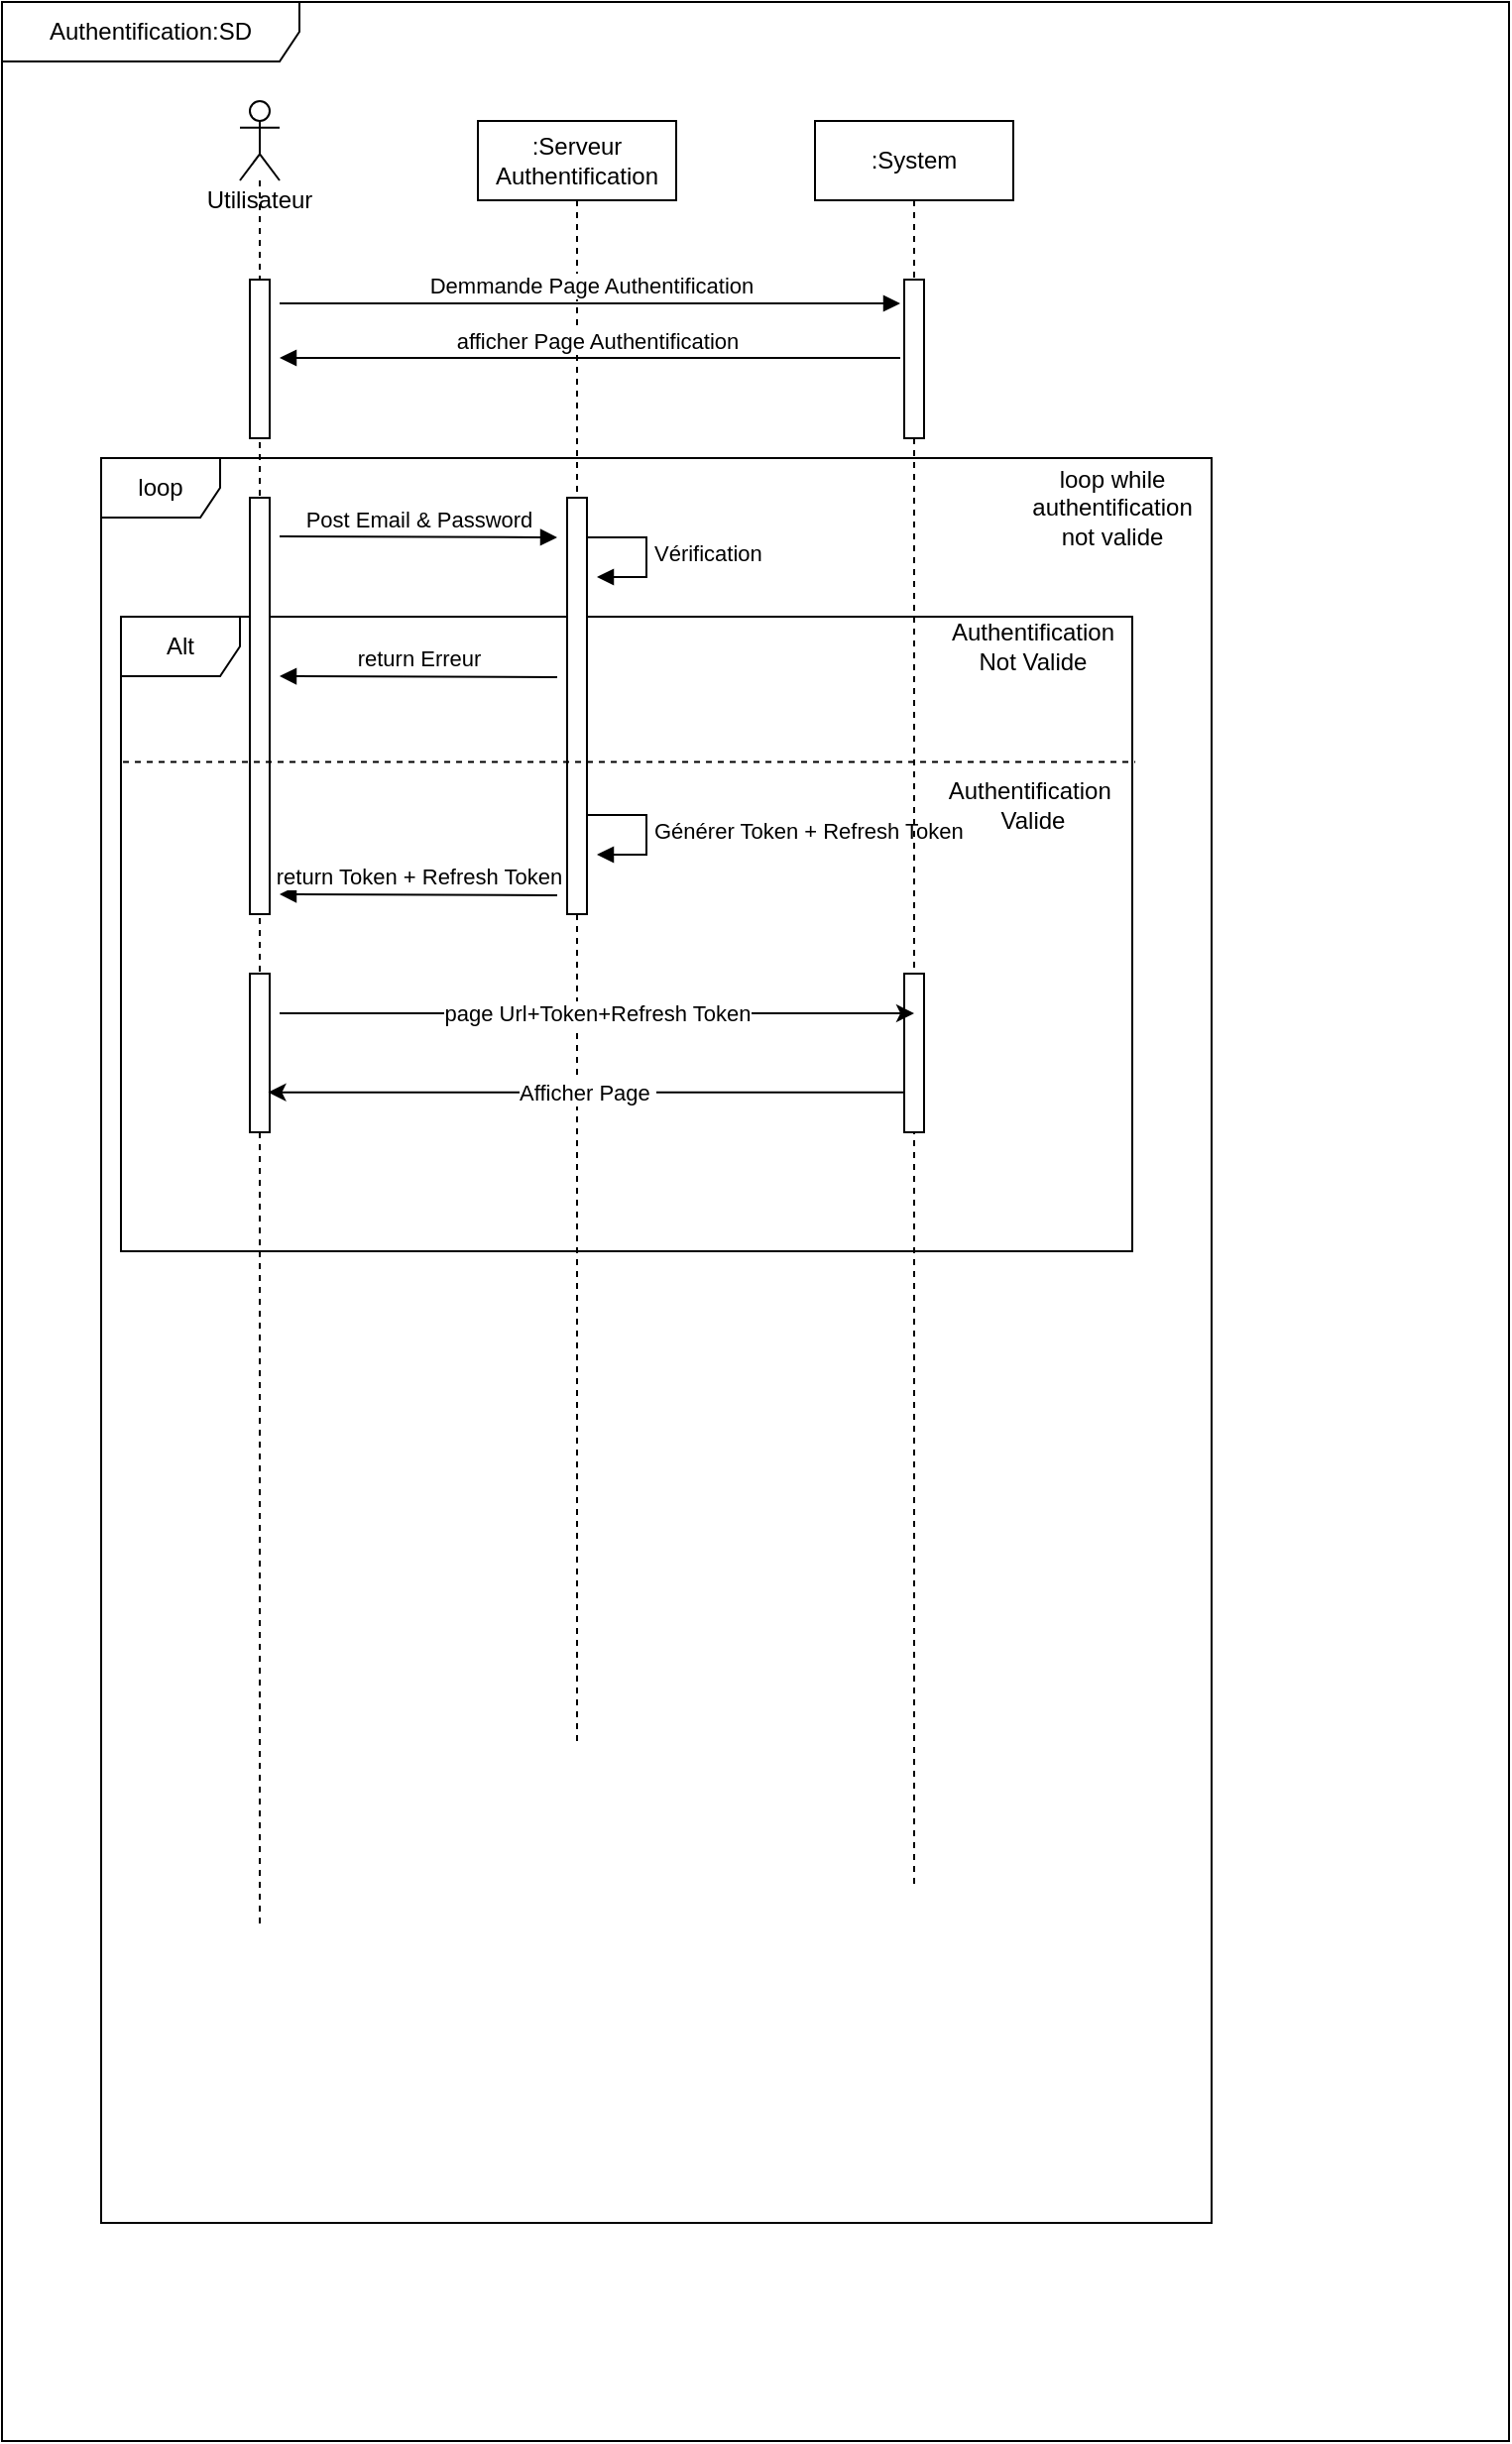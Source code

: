 <mxfile version="20.8.16" type="device"><diagram id="kgpKYQtTHZ0yAKxKKP6v" name="Page-1"><mxGraphModel dx="864" dy="508" grid="1" gridSize="10" guides="1" tooltips="1" connect="1" arrows="1" fold="1" page="1" pageScale="1" pageWidth="850" pageHeight="1100" math="0" shadow="0"><root><mxCell id="0"/><mxCell id="1" parent="0"/><mxCell id="Ja5zZtOHz0QUo8LFesAK-1" value="Authentification:SD" style="shape=umlFrame;whiteSpace=wrap;html=1;width=150;height=30;" parent="1" vertex="1"><mxGeometry x="30" y="10" width="760" height="1230" as="geometry"/></mxCell><mxCell id="F6_vu34WidNGLZItm1mT-8" value="loop" style="shape=umlFrame;whiteSpace=wrap;html=1;" parent="1" vertex="1"><mxGeometry x="80" y="240" width="560" height="890" as="geometry"/></mxCell><mxCell id="F6_vu34WidNGLZItm1mT-16" value="Alt" style="shape=umlFrame;whiteSpace=wrap;html=1;" parent="1" vertex="1"><mxGeometry x="90" y="320" width="510" height="320" as="geometry"/></mxCell><mxCell id="Ja5zZtOHz0QUo8LFesAK-3" value=":Serveur Authentification" style="shape=umlLifeline;perimeter=lifelinePerimeter;whiteSpace=wrap;html=1;container=1;collapsible=0;recursiveResize=0;outlineConnect=0;" parent="1" vertex="1"><mxGeometry x="270" y="70" width="100" height="820" as="geometry"/></mxCell><mxCell id="F6_vu34WidNGLZItm1mT-7" value="afficher Page Authentification" style="html=1;verticalAlign=bottom;endArrow=block;rounded=0;entryX=-0.2;entryY=0.15;entryDx=0;entryDy=0;entryPerimeter=0;" parent="Ja5zZtOHz0QUo8LFesAK-3" edge="1"><mxGeometry x="-0.022" width="80" relative="1" as="geometry"><mxPoint x="213" y="119.5" as="sourcePoint"/><mxPoint x="-100" y="119.5" as="targetPoint"/><mxPoint as="offset"/></mxGeometry></mxCell><mxCell id="F6_vu34WidNGLZItm1mT-9" value="" style="html=1;points=[];perimeter=orthogonalPerimeter;" parent="Ja5zZtOHz0QUo8LFesAK-3" vertex="1"><mxGeometry x="45" y="190" width="10" height="210" as="geometry"/></mxCell><mxCell id="F6_vu34WidNGLZItm1mT-15" value="Vérification" style="edgeStyle=orthogonalEdgeStyle;html=1;align=left;spacingLeft=2;endArrow=block;rounded=0;entryX=1;entryY=0;" parent="Ja5zZtOHz0QUo8LFesAK-3" edge="1"><mxGeometry relative="1" as="geometry"><mxPoint x="55" y="210" as="sourcePoint"/><Array as="points"><mxPoint x="85" y="210"/></Array><mxPoint x="60" y="230" as="targetPoint"/></mxGeometry></mxCell><mxCell id="F6_vu34WidNGLZItm1mT-23" value="Générer Token + Refresh Token" style="edgeStyle=orthogonalEdgeStyle;html=1;align=left;spacingLeft=2;endArrow=block;rounded=0;entryX=1;entryY=0;" parent="Ja5zZtOHz0QUo8LFesAK-3" edge="1"><mxGeometry relative="1" as="geometry"><mxPoint x="55" y="350" as="sourcePoint"/><Array as="points"><mxPoint x="85" y="350"/></Array><mxPoint x="60" y="370" as="targetPoint"/></mxGeometry></mxCell><mxCell id="Ja5zZtOHz0QUo8LFesAK-6" value="Utilisateur" style="shape=umlLifeline;participant=umlActor;perimeter=lifelinePerimeter;whiteSpace=wrap;html=1;container=1;collapsible=0;recursiveResize=0;verticalAlign=top;spacingTop=36;outlineConnect=0;" parent="1" vertex="1"><mxGeometry x="150" y="60" width="20" height="920" as="geometry"/></mxCell><mxCell id="F6_vu34WidNGLZItm1mT-10" value="" style="html=1;points=[];perimeter=orthogonalPerimeter;" parent="Ja5zZtOHz0QUo8LFesAK-6" vertex="1"><mxGeometry x="5" y="200" width="10" height="210" as="geometry"/></mxCell><mxCell id="F6_vu34WidNGLZItm1mT-2" value="" style="html=1;points=[];perimeter=orthogonalPerimeter;" parent="Ja5zZtOHz0QUo8LFesAK-6" vertex="1"><mxGeometry x="5" y="90" width="10" height="80" as="geometry"/></mxCell><mxCell id="F6_vu34WidNGLZItm1mT-27" value="" style="html=1;points=[];perimeter=orthogonalPerimeter;" parent="Ja5zZtOHz0QUo8LFesAK-6" vertex="1"><mxGeometry x="5" y="440" width="10" height="80" as="geometry"/></mxCell><mxCell id="F6_vu34WidNGLZItm1mT-1" value=":System" style="shape=umlLifeline;perimeter=lifelinePerimeter;whiteSpace=wrap;html=1;container=1;collapsible=0;recursiveResize=0;outlineConnect=0;" parent="1" vertex="1"><mxGeometry x="440" y="70" width="100" height="890" as="geometry"/></mxCell><mxCell id="F6_vu34WidNGLZItm1mT-5" value="" style="html=1;points=[];perimeter=orthogonalPerimeter;" parent="F6_vu34WidNGLZItm1mT-1" vertex="1"><mxGeometry x="45" y="80" width="10" height="80" as="geometry"/></mxCell><mxCell id="F6_vu34WidNGLZItm1mT-28" value="" style="html=1;points=[];perimeter=orthogonalPerimeter;" parent="F6_vu34WidNGLZItm1mT-1" vertex="1"><mxGeometry x="45" y="430" width="10" height="80" as="geometry"/></mxCell><mxCell id="F6_vu34WidNGLZItm1mT-6" value="Demmande Page Authentification" style="html=1;verticalAlign=bottom;endArrow=block;rounded=0;entryX=-0.2;entryY=0.15;entryDx=0;entryDy=0;entryPerimeter=0;" parent="1" target="F6_vu34WidNGLZItm1mT-5" edge="1"><mxGeometry width="80" relative="1" as="geometry"><mxPoint x="170" y="162" as="sourcePoint"/><mxPoint x="250" y="160" as="targetPoint"/></mxGeometry></mxCell><mxCell id="F6_vu34WidNGLZItm1mT-13" value="Post Email &amp;amp; Password" style="html=1;verticalAlign=bottom;endArrow=block;rounded=0;" parent="1" edge="1"><mxGeometry width="80" relative="1" as="geometry"><mxPoint x="170" y="279.5" as="sourcePoint"/><mxPoint x="310" y="280" as="targetPoint"/></mxGeometry></mxCell><mxCell id="F6_vu34WidNGLZItm1mT-17" value="" style="endArrow=none;dashed=1;html=1;rounded=0;entryX=1.003;entryY=0.229;entryDx=0;entryDy=0;entryPerimeter=0;exitX=0.002;exitY=0.229;exitDx=0;exitDy=0;exitPerimeter=0;" parent="1" source="F6_vu34WidNGLZItm1mT-16" target="F6_vu34WidNGLZItm1mT-16" edge="1"><mxGeometry width="50" height="50" relative="1" as="geometry"><mxPoint x="90" y="520" as="sourcePoint"/><mxPoint x="140" y="470" as="targetPoint"/></mxGeometry></mxCell><mxCell id="F6_vu34WidNGLZItm1mT-18" value="Authentification Not Valide" style="text;html=1;strokeColor=none;fillColor=none;align=center;verticalAlign=middle;whiteSpace=wrap;rounded=0;" parent="1" vertex="1"><mxGeometry x="520" y="320" width="60" height="30" as="geometry"/></mxCell><mxCell id="F6_vu34WidNGLZItm1mT-19" value="Authentification&amp;nbsp; Valide" style="text;html=1;strokeColor=none;fillColor=none;align=center;verticalAlign=middle;whiteSpace=wrap;rounded=0;" parent="1" vertex="1"><mxGeometry x="520" y="400" width="60" height="30" as="geometry"/></mxCell><mxCell id="F6_vu34WidNGLZItm1mT-21" value="loop while authentification not valide" style="text;html=1;strokeColor=none;fillColor=none;align=center;verticalAlign=middle;whiteSpace=wrap;rounded=0;" parent="1" vertex="1"><mxGeometry x="560" y="250" width="60" height="30" as="geometry"/></mxCell><mxCell id="F6_vu34WidNGLZItm1mT-22" value="return Erreur" style="html=1;verticalAlign=bottom;endArrow=block;rounded=0;" parent="1" edge="1"><mxGeometry width="80" relative="1" as="geometry"><mxPoint x="310" y="350.5" as="sourcePoint"/><mxPoint x="170" y="350" as="targetPoint"/><mxPoint as="offset"/></mxGeometry></mxCell><mxCell id="F6_vu34WidNGLZItm1mT-24" value="return Token + Refresh Token" style="html=1;verticalAlign=bottom;endArrow=block;rounded=0;" parent="1" edge="1"><mxGeometry width="80" relative="1" as="geometry"><mxPoint x="310" y="460.5" as="sourcePoint"/><mxPoint x="170" y="460" as="targetPoint"/><mxPoint as="offset"/></mxGeometry></mxCell><mxCell id="F6_vu34WidNGLZItm1mT-29" value="page Url+Token+Refresh Token" style="endArrow=classic;html=1;rounded=0;entryX=0.5;entryY=0.25;entryDx=0;entryDy=0;entryPerimeter=0;" parent="1" target="F6_vu34WidNGLZItm1mT-28" edge="1"><mxGeometry width="50" height="50" relative="1" as="geometry"><mxPoint x="170" y="520" as="sourcePoint"/><mxPoint x="220" y="470" as="targetPoint"/></mxGeometry></mxCell><mxCell id="F6_vu34WidNGLZItm1mT-30" value="Afficher Page&amp;nbsp;" style="endArrow=classic;html=1;rounded=0;entryX=0.924;entryY=0.748;entryDx=0;entryDy=0;entryPerimeter=0;" parent="1" source="F6_vu34WidNGLZItm1mT-28" target="F6_vu34WidNGLZItm1mT-27" edge="1"><mxGeometry width="50" height="50" relative="1" as="geometry"><mxPoint x="490" y="510" as="sourcePoint"/><mxPoint x="440" y="560" as="targetPoint"/></mxGeometry></mxCell></root></mxGraphModel></diagram></mxfile>